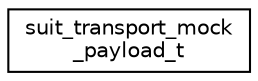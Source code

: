 digraph "Graphical Class Hierarchy"
{
 // LATEX_PDF_SIZE
  edge [fontname="Helvetica",fontsize="10",labelfontname="Helvetica",labelfontsize="10"];
  node [fontname="Helvetica",fontsize="10",shape=record];
  rankdir="LR";
  Node0 [label="suit_transport_mock\l_payload_t",height=0.2,width=0.4,color="black", fillcolor="white", style="filled",URL="$structsuit__transport__mock__payload__t.html",tooltip="Mock payload."];
}
